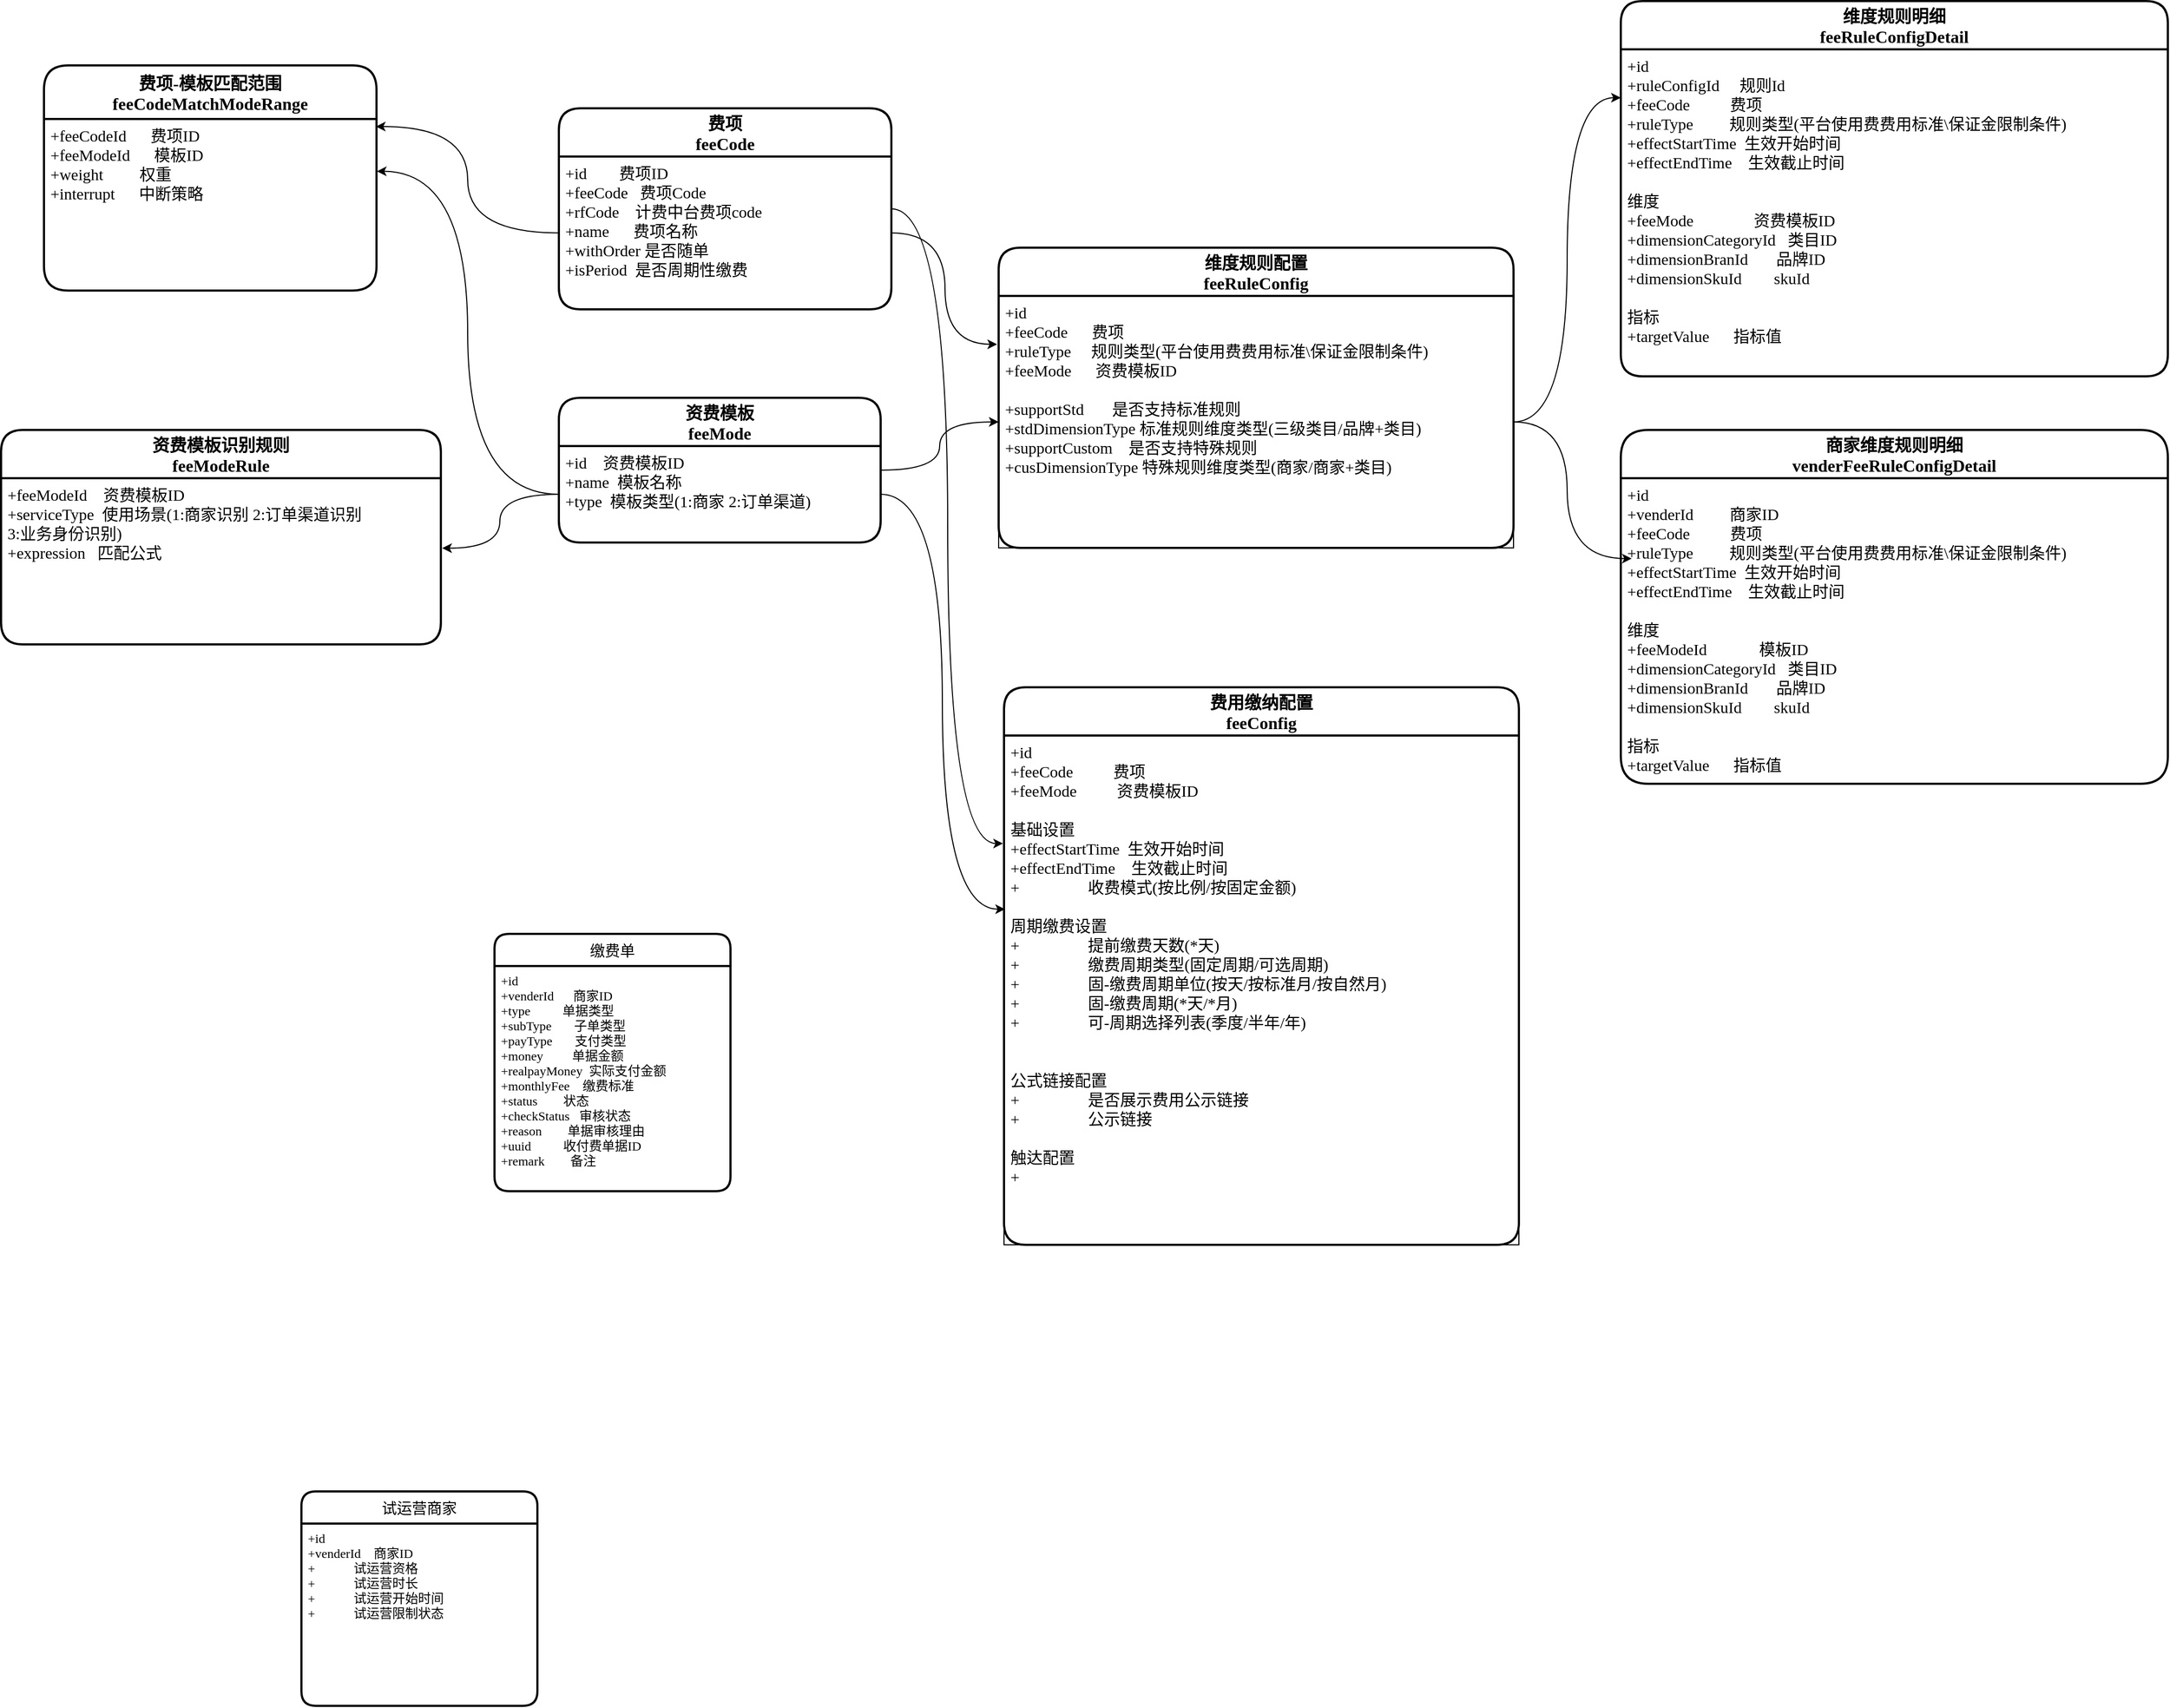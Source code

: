 <mxfile version="20.3.7" type="github">
  <diagram id="R2lEEEUBdFMjLlhIrx00" name="Page-1">
    <mxGraphModel dx="1655" dy="967" grid="1" gridSize="10" guides="1" tooltips="1" connect="1" arrows="1" fold="1" page="1" pageScale="1" pageWidth="850" pageHeight="1100" math="0" shadow="0" extFonts="Permanent Marker^https://fonts.googleapis.com/css?family=Permanent+Marker">
      <root>
        <mxCell id="0" />
        <mxCell id="1" parent="0" />
        <mxCell id="3CExHOjW3m0wOXi1z2jL-21" value="资费模板&#xa;feeMode" style="swimlane;childLayout=stackLayout;horizontal=1;startSize=45;horizontalStack=0;rounded=1;fontSize=16;fontStyle=1;strokeWidth=2;resizeParent=0;resizeLast=1;shadow=0;dashed=0;align=center;fontFamily=Menlo;" vertex="1" parent="1">
          <mxGeometry x="620" y="680" width="300" height="135" as="geometry" />
        </mxCell>
        <mxCell id="3CExHOjW3m0wOXi1z2jL-22" value="+id    资费模板ID&#xa;+name  模板名称&#xa;+type  模板类型(1:商家 2:订单渠道)" style="align=left;strokeColor=none;fillColor=none;spacingLeft=4;fontSize=15;verticalAlign=top;resizable=0;rotatable=0;part=1;fontFamily=Menlo;" vertex="1" parent="3CExHOjW3m0wOXi1z2jL-21">
          <mxGeometry y="45" width="300" height="90" as="geometry" />
        </mxCell>
        <mxCell id="3CExHOjW3m0wOXi1z2jL-25" value="资费模板识别规则&#xa;feeModeRule" style="swimlane;childLayout=stackLayout;horizontal=1;startSize=45;horizontalStack=0;rounded=1;fontSize=16;fontStyle=1;strokeWidth=2;resizeParent=0;resizeLast=1;shadow=0;dashed=0;align=center;fontFamily=Menlo;" vertex="1" parent="1">
          <mxGeometry x="100" y="710" width="410" height="200" as="geometry" />
        </mxCell>
        <mxCell id="3CExHOjW3m0wOXi1z2jL-26" value="+feeModeId    资费模板ID&#xa;+serviceType  使用场景(1:商家识别 2:订单渠道识别 &#xa;3:业务身份识别)&#xa;+expression   匹配公式" style="align=left;strokeColor=none;fillColor=none;spacingLeft=4;fontSize=15;verticalAlign=top;resizable=0;rotatable=0;part=1;fontFamily=Menlo;" vertex="1" parent="3CExHOjW3m0wOXi1z2jL-25">
          <mxGeometry y="45" width="410" height="155" as="geometry" />
        </mxCell>
        <mxCell id="3CExHOjW3m0wOXi1z2jL-28" value="费用缴纳配置&#xa;feeConfig" style="swimlane;childLayout=stackLayout;horizontal=1;startSize=45;horizontalStack=0;rounded=1;fontSize=16;fontStyle=1;strokeWidth=2;resizeParent=0;resizeLast=1;shadow=0;dashed=0;align=center;fontFamily=Menlo;strokeColor=#000000;" vertex="1" parent="1">
          <mxGeometry x="1035" y="950" width="480" height="520" as="geometry" />
        </mxCell>
        <mxCell id="3CExHOjW3m0wOXi1z2jL-29" value="+id&#xa;+feeCode          费项&#xa;+feeMode          资费模板ID&#xa;&#xa;基础设置&#xa;+effectStartTime  生效开始时间&#xa;+effectEndTime    生效截止时间&#xa;+                 收费模式(按比例/按固定金额)&#xa;&#xa;周期缴费设置&#xa;+                 提前缴费天数(*天)&#xa;+                 缴费周期类型(固定周期/可选周期)&#xa;+                 固-缴费周期单位(按天/按标准月/按自然月)&#xa;+                 固-缴费周期(*天/*月)&#xa;+                 可-周期选择列表(季度/半年/年)&#xa;&#xa;&#xa;公式链接配置&#xa;+                 是否展示费用公示链接&#xa;+                 公示链接&#xa;&#xa;触达配置&#xa;+                 &#xa;&#xa;&#xa;" style="align=left;strokeColor=#000000;fillColor=none;spacingLeft=4;fontSize=15;verticalAlign=top;resizable=0;rotatable=0;part=1;fontFamily=Menlo;fontColor=#000000;" vertex="1" parent="3CExHOjW3m0wOXi1z2jL-28">
          <mxGeometry y="45" width="480" height="475" as="geometry" />
        </mxCell>
        <mxCell id="3CExHOjW3m0wOXi1z2jL-65" style="edgeStyle=orthogonalEdgeStyle;curved=1;rounded=0;orthogonalLoop=1;jettySize=auto;html=1;exitX=1;exitY=0.5;exitDx=0;exitDy=0;entryX=-0.002;entryY=0.212;entryDx=0;entryDy=0;entryPerimeter=0;fontFamily=Menlo;fontSize=15;" edge="1" parent="1" source="3CExHOjW3m0wOXi1z2jL-30" target="3CExHOjW3m0wOXi1z2jL-29">
          <mxGeometry relative="1" as="geometry" />
        </mxCell>
        <mxCell id="3CExHOjW3m0wOXi1z2jL-30" value="费项&#xa;feeCode" style="swimlane;childLayout=stackLayout;horizontal=1;startSize=45;horizontalStack=0;rounded=1;fontSize=16;fontStyle=1;strokeWidth=2;resizeParent=0;resizeLast=1;shadow=0;dashed=0;align=center;fontFamily=Menlo;" vertex="1" parent="1">
          <mxGeometry x="620" y="410" width="310" height="187.5" as="geometry" />
        </mxCell>
        <mxCell id="3CExHOjW3m0wOXi1z2jL-31" value="+id        费项ID&#xa;+feeCode   费项Code&#xa;+rfCode    计费中台费项code&#xa;+name      费项名称&#xa;+withOrder 是否随单&#xa;+isPeriod  是否周期性缴费" style="align=left;strokeColor=none;fillColor=none;spacingLeft=4;fontSize=15;verticalAlign=top;resizable=0;rotatable=0;part=1;fontFamily=Menlo;" vertex="1" parent="3CExHOjW3m0wOXi1z2jL-30">
          <mxGeometry y="45" width="310" height="142.5" as="geometry" />
        </mxCell>
        <mxCell id="3CExHOjW3m0wOXi1z2jL-37" value="维度规则明细&#xa;feeRuleConfigDetail" style="swimlane;childLayout=stackLayout;horizontal=1;startSize=45;horizontalStack=0;rounded=1;fontSize=16;fontStyle=1;strokeWidth=2;resizeParent=0;resizeLast=1;shadow=0;dashed=0;align=center;fontFamily=Menlo;" vertex="1" parent="1">
          <mxGeometry x="1610" y="310" width="510" height="350" as="geometry" />
        </mxCell>
        <mxCell id="3CExHOjW3m0wOXi1z2jL-38" value="+id&#xa;+ruleConfigId     规则Id&#xa;+feeCode          费项&#xa;+ruleType         规则类型(平台使用费费用标准\保证金限制条件)&#xa;+effectStartTime  生效开始时间&#xa;+effectEndTime    生效截止时间&#xa;&#xa;维度&#xa;+feeMode               资费模板ID&#xa;+dimensionCategoryId   类目ID&#xa;+dimensionBranId       品牌ID&#xa;+dimensionSkuId        skuId&#xa;&#xa;指标&#xa;+targetValue      指标值" style="align=left;strokeColor=none;fillColor=none;spacingLeft=4;fontSize=15;verticalAlign=top;resizable=0;rotatable=0;part=1;fontFamily=Menlo;" vertex="1" parent="3CExHOjW3m0wOXi1z2jL-37">
          <mxGeometry y="45" width="510" height="305" as="geometry" />
        </mxCell>
        <mxCell id="3CExHOjW3m0wOXi1z2jL-39" value="商家维度规则明细&#xa;venderFeeRuleConfigDetail" style="swimlane;childLayout=stackLayout;horizontal=1;startSize=45;horizontalStack=0;rounded=1;fontSize=16;fontStyle=1;strokeWidth=2;resizeParent=0;resizeLast=1;shadow=0;dashed=0;align=center;fontFamily=Menlo;arcSize=19;" vertex="1" parent="1">
          <mxGeometry x="1610" y="710" width="510" height="330" as="geometry" />
        </mxCell>
        <mxCell id="3CExHOjW3m0wOXi1z2jL-40" value="+id&#xa;+venderId         商家ID&#xa;+feeCode          费项&#xa;+ruleType         规则类型(平台使用费费用标准\保证金限制条件)&#xa;+effectStartTime  生效开始时间&#xa;+effectEndTime    生效截止时间&#xa;&#xa;维度&#xa;+feeModeId             模板ID&#xa;+dimensionCategoryId   类目ID&#xa;+dimensionBranId       品牌ID&#xa;+dimensionSkuId        skuId&#xa;&#xa;指标&#xa;+targetValue      指标值&#xa;" style="align=left;strokeColor=none;fillColor=none;spacingLeft=4;fontSize=15;verticalAlign=top;resizable=0;rotatable=0;part=1;fontFamily=Menlo;" vertex="1" parent="3CExHOjW3m0wOXi1z2jL-39">
          <mxGeometry y="45" width="510" height="285" as="geometry" />
        </mxCell>
        <mxCell id="3CExHOjW3m0wOXi1z2jL-41" value="费项-模板匹配范围&#xa;feeCodeMatchModeRange" style="swimlane;childLayout=stackLayout;horizontal=1;startSize=50;horizontalStack=0;rounded=1;fontSize=16;fontStyle=1;strokeWidth=2;resizeParent=0;resizeLast=1;shadow=0;dashed=0;align=center;strokeColor=#000000;fontFamily=Menlo;" vertex="1" parent="1">
          <mxGeometry x="140" y="370" width="310" height="210" as="geometry" />
        </mxCell>
        <mxCell id="3CExHOjW3m0wOXi1z2jL-42" value="+feeCodeId      费项ID&#xa;+feeModeId      模板ID&#xa;+weight         权重&#xa;+interrupt      中断策略" style="align=left;strokeColor=none;fillColor=none;spacingLeft=4;fontSize=15;verticalAlign=top;resizable=0;rotatable=0;part=1;fontFamily=Menlo;" vertex="1" parent="3CExHOjW3m0wOXi1z2jL-41">
          <mxGeometry y="50" width="310" height="160" as="geometry" />
        </mxCell>
        <mxCell id="3CExHOjW3m0wOXi1z2jL-50" value="维度规则配置&#xa;feeRuleConfig" style="swimlane;childLayout=stackLayout;horizontal=1;startSize=45;horizontalStack=0;rounded=1;fontSize=16;fontStyle=1;strokeWidth=2;resizeParent=0;resizeLast=1;shadow=0;dashed=0;align=center;fontFamily=Menlo;strokeColor=#000000;" vertex="1" parent="1">
          <mxGeometry x="1030" y="540" width="480" height="280" as="geometry" />
        </mxCell>
        <mxCell id="3CExHOjW3m0wOXi1z2jL-51" value="+id&#xa;+feeCode      费项&#xa;+ruleType     规则类型(平台使用费费用标准\保证金限制条件)&#xa;+feeMode      资费模板ID&#xa;&#xa;+supportStd       是否支持标准规则&#xa;+stdDimensionType 标准规则维度类型(三级类目/品牌+类目)&#xa;+supportCustom    是否支持特殊规则&#xa;+cusDimensionType 特殊规则维度类型(商家/商家+类目)&#xa;&#xa;&#xa;" style="align=left;strokeColor=#000000;fillColor=none;spacingLeft=4;fontSize=15;verticalAlign=top;resizable=0;rotatable=0;part=1;fontFamily=Menlo;fontColor=#000000;" vertex="1" parent="3CExHOjW3m0wOXi1z2jL-50">
          <mxGeometry y="45" width="480" height="235" as="geometry" />
        </mxCell>
        <mxCell id="3CExHOjW3m0wOXi1z2jL-52" value="缴费单" style="swimlane;childLayout=stackLayout;horizontal=1;startSize=30;horizontalStack=0;rounded=1;fontSize=14;fontStyle=0;strokeWidth=2;resizeParent=0;resizeLast=1;shadow=0;dashed=0;align=center;strokeColor=#000000;fontFamily=Menlo;" vertex="1" parent="1">
          <mxGeometry x="560" y="1180" width="220" height="240" as="geometry" />
        </mxCell>
        <mxCell id="3CExHOjW3m0wOXi1z2jL-53" value="+id    &#xa;+venderId      商家ID&#xa;+type          单据类型&#xa;+subType       子单类型&#xa;+payType       支付类型&#xa;+money         单据金额&#xa;+realpayMoney  实际支付金额&#xa;+monthlyFee    缴费标准&#xa;+status        状态&#xa;+checkStatus   审核状态&#xa;+reason        单据审核理由&#xa;+uuid          收付费单据ID&#xa;+remark        备注" style="align=left;strokeColor=none;fillColor=none;spacingLeft=4;fontSize=12;verticalAlign=top;resizable=0;rotatable=0;part=1;fontFamily=Menlo;" vertex="1" parent="3CExHOjW3m0wOXi1z2jL-52">
          <mxGeometry y="30" width="220" height="210" as="geometry" />
        </mxCell>
        <mxCell id="3CExHOjW3m0wOXi1z2jL-56" value="试运营商家" style="swimlane;childLayout=stackLayout;horizontal=1;startSize=30;horizontalStack=0;rounded=1;fontSize=14;fontStyle=0;strokeWidth=2;resizeParent=0;resizeLast=1;shadow=0;dashed=0;align=center;strokeColor=#000000;fontFamily=Menlo;" vertex="1" parent="1">
          <mxGeometry x="380" y="1700" width="220" height="200" as="geometry" />
        </mxCell>
        <mxCell id="3CExHOjW3m0wOXi1z2jL-57" value="+id&#xa;+venderId    商家ID&#xa;+            试运营资格&#xa;+            试运营时长&#xa;+            试运营开始时间&#xa;+            试运营限制状态" style="align=left;strokeColor=none;fillColor=none;spacingLeft=4;fontSize=12;verticalAlign=top;resizable=0;rotatable=0;part=1;fontFamily=Menlo;" vertex="1" parent="3CExHOjW3m0wOXi1z2jL-56">
          <mxGeometry y="30" width="220" height="170" as="geometry" />
        </mxCell>
        <mxCell id="3CExHOjW3m0wOXi1z2jL-58" style="edgeStyle=orthogonalEdgeStyle;curved=1;rounded=0;orthogonalLoop=1;jettySize=auto;html=1;entryX=0.998;entryY=0.044;entryDx=0;entryDy=0;entryPerimeter=0;fontFamily=Menlo;fontSize=15;" edge="1" parent="1" source="3CExHOjW3m0wOXi1z2jL-31" target="3CExHOjW3m0wOXi1z2jL-42">
          <mxGeometry relative="1" as="geometry" />
        </mxCell>
        <mxCell id="3CExHOjW3m0wOXi1z2jL-59" style="edgeStyle=orthogonalEdgeStyle;curved=1;rounded=0;orthogonalLoop=1;jettySize=auto;html=1;entryX=1.001;entryY=0.305;entryDx=0;entryDy=0;entryPerimeter=0;fontFamily=Menlo;fontSize=15;" edge="1" parent="1" source="3CExHOjW3m0wOXi1z2jL-22" target="3CExHOjW3m0wOXi1z2jL-42">
          <mxGeometry relative="1" as="geometry" />
        </mxCell>
        <mxCell id="3CExHOjW3m0wOXi1z2jL-60" style="edgeStyle=orthogonalEdgeStyle;curved=1;rounded=0;orthogonalLoop=1;jettySize=auto;html=1;entryX=1.003;entryY=0.421;entryDx=0;entryDy=0;entryPerimeter=0;fontFamily=Menlo;fontSize=15;" edge="1" parent="1" source="3CExHOjW3m0wOXi1z2jL-22" target="3CExHOjW3m0wOXi1z2jL-26">
          <mxGeometry relative="1" as="geometry" />
        </mxCell>
        <mxCell id="3CExHOjW3m0wOXi1z2jL-61" style="edgeStyle=orthogonalEdgeStyle;curved=1;rounded=0;orthogonalLoop=1;jettySize=auto;html=1;entryX=-0.003;entryY=0.192;entryDx=0;entryDy=0;entryPerimeter=0;fontFamily=Menlo;fontSize=15;" edge="1" parent="1" source="3CExHOjW3m0wOXi1z2jL-31" target="3CExHOjW3m0wOXi1z2jL-51">
          <mxGeometry relative="1" as="geometry" />
        </mxCell>
        <mxCell id="3CExHOjW3m0wOXi1z2jL-62" style="edgeStyle=orthogonalEdgeStyle;curved=1;rounded=0;orthogonalLoop=1;jettySize=auto;html=1;exitX=1;exitY=0.25;exitDx=0;exitDy=0;fontFamily=Menlo;fontSize=15;" edge="1" parent="1" source="3CExHOjW3m0wOXi1z2jL-22" target="3CExHOjW3m0wOXi1z2jL-51">
          <mxGeometry relative="1" as="geometry" />
        </mxCell>
        <mxCell id="3CExHOjW3m0wOXi1z2jL-63" style="edgeStyle=orthogonalEdgeStyle;curved=1;rounded=0;orthogonalLoop=1;jettySize=auto;html=1;entryX=0;entryY=0.148;entryDx=0;entryDy=0;entryPerimeter=0;fontFamily=Menlo;fontSize=15;" edge="1" parent="1" source="3CExHOjW3m0wOXi1z2jL-51" target="3CExHOjW3m0wOXi1z2jL-38">
          <mxGeometry relative="1" as="geometry" />
        </mxCell>
        <mxCell id="3CExHOjW3m0wOXi1z2jL-64" style="edgeStyle=orthogonalEdgeStyle;curved=1;rounded=0;orthogonalLoop=1;jettySize=auto;html=1;entryX=0.02;entryY=0.263;entryDx=0;entryDy=0;entryPerimeter=0;fontFamily=Menlo;fontSize=15;" edge="1" parent="1" source="3CExHOjW3m0wOXi1z2jL-51" target="3CExHOjW3m0wOXi1z2jL-40">
          <mxGeometry relative="1" as="geometry" />
        </mxCell>
        <mxCell id="3CExHOjW3m0wOXi1z2jL-66" style="edgeStyle=orthogonalEdgeStyle;curved=1;rounded=0;orthogonalLoop=1;jettySize=auto;html=1;exitX=1;exitY=0.5;exitDx=0;exitDy=0;entryX=0.002;entryY=0.341;entryDx=0;entryDy=0;entryPerimeter=0;fontFamily=Menlo;fontSize=15;" edge="1" parent="1" source="3CExHOjW3m0wOXi1z2jL-22" target="3CExHOjW3m0wOXi1z2jL-29">
          <mxGeometry relative="1" as="geometry" />
        </mxCell>
      </root>
    </mxGraphModel>
  </diagram>
</mxfile>
